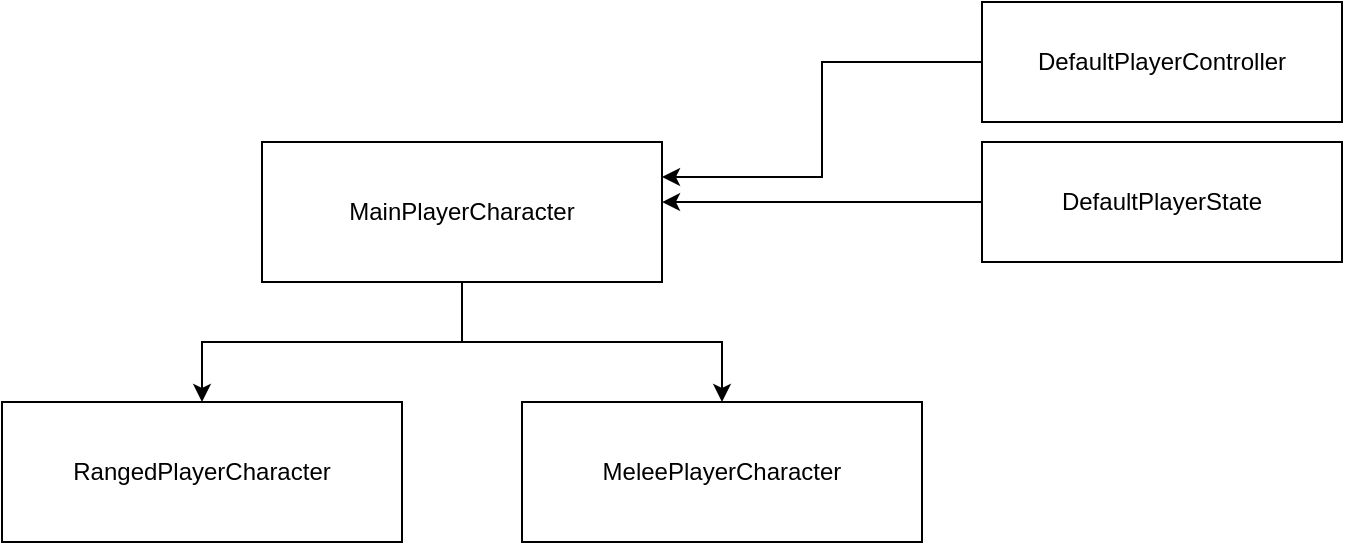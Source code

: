 <mxfile version="24.7.7">
  <diagram id="C5RBs43oDa-KdzZeNtuy" name="Page-1">
    <mxGraphModel dx="815" dy="447" grid="1" gridSize="10" guides="1" tooltips="1" connect="1" arrows="1" fold="1" page="1" pageScale="1" pageWidth="827" pageHeight="1169" math="0" shadow="0">
      <root>
        <mxCell id="WIyWlLk6GJQsqaUBKTNV-0" />
        <mxCell id="WIyWlLk6GJQsqaUBKTNV-1" parent="WIyWlLk6GJQsqaUBKTNV-0" />
        <mxCell id="PIiNoYUO3GKf4_DsvcSP-10" style="edgeStyle=orthogonalEdgeStyle;rounded=0;orthogonalLoop=1;jettySize=auto;html=1;entryX=1;entryY=0.25;entryDx=0;entryDy=0;" edge="1" parent="WIyWlLk6GJQsqaUBKTNV-1" source="PIiNoYUO3GKf4_DsvcSP-0" target="PIiNoYUO3GKf4_DsvcSP-1">
          <mxGeometry relative="1" as="geometry" />
        </mxCell>
        <mxCell id="PIiNoYUO3GKf4_DsvcSP-0" value="DefaultPlayerController" style="html=1;whiteSpace=wrap;" vertex="1" parent="WIyWlLk6GJQsqaUBKTNV-1">
          <mxGeometry x="510" y="80" width="180" height="60" as="geometry" />
        </mxCell>
        <mxCell id="PIiNoYUO3GKf4_DsvcSP-7" style="edgeStyle=orthogonalEdgeStyle;rounded=0;orthogonalLoop=1;jettySize=auto;html=1;" edge="1" parent="WIyWlLk6GJQsqaUBKTNV-1" source="PIiNoYUO3GKf4_DsvcSP-1" target="PIiNoYUO3GKf4_DsvcSP-4">
          <mxGeometry relative="1" as="geometry" />
        </mxCell>
        <mxCell id="PIiNoYUO3GKf4_DsvcSP-8" style="edgeStyle=orthogonalEdgeStyle;rounded=0;orthogonalLoop=1;jettySize=auto;html=1;entryX=0.5;entryY=0;entryDx=0;entryDy=0;" edge="1" parent="WIyWlLk6GJQsqaUBKTNV-1" source="PIiNoYUO3GKf4_DsvcSP-1" target="PIiNoYUO3GKf4_DsvcSP-3">
          <mxGeometry relative="1" as="geometry" />
        </mxCell>
        <mxCell id="PIiNoYUO3GKf4_DsvcSP-1" value="MainPlayerCharacter" style="html=1;whiteSpace=wrap;" vertex="1" parent="WIyWlLk6GJQsqaUBKTNV-1">
          <mxGeometry x="150" y="150" width="200" height="70" as="geometry" />
        </mxCell>
        <mxCell id="PIiNoYUO3GKf4_DsvcSP-2" value="DefaultPlayerState" style="html=1;whiteSpace=wrap;" vertex="1" parent="WIyWlLk6GJQsqaUBKTNV-1">
          <mxGeometry x="510" y="150" width="180" height="60" as="geometry" />
        </mxCell>
        <mxCell id="PIiNoYUO3GKf4_DsvcSP-4" value="RangedPlayerCharacter" style="html=1;whiteSpace=wrap;" vertex="1" parent="WIyWlLk6GJQsqaUBKTNV-1">
          <mxGeometry x="20" y="280" width="200" height="70" as="geometry" />
        </mxCell>
        <mxCell id="PIiNoYUO3GKf4_DsvcSP-3" value="MeleePlayerCharacter" style="html=1;whiteSpace=wrap;" vertex="1" parent="WIyWlLk6GJQsqaUBKTNV-1">
          <mxGeometry x="280" y="280" width="200" height="70" as="geometry" />
        </mxCell>
        <mxCell id="PIiNoYUO3GKf4_DsvcSP-9" style="edgeStyle=orthogonalEdgeStyle;rounded=0;orthogonalLoop=1;jettySize=auto;html=1;entryX=1;entryY=0.429;entryDx=0;entryDy=0;entryPerimeter=0;" edge="1" parent="WIyWlLk6GJQsqaUBKTNV-1" source="PIiNoYUO3GKf4_DsvcSP-2" target="PIiNoYUO3GKf4_DsvcSP-1">
          <mxGeometry relative="1" as="geometry" />
        </mxCell>
      </root>
    </mxGraphModel>
  </diagram>
</mxfile>
